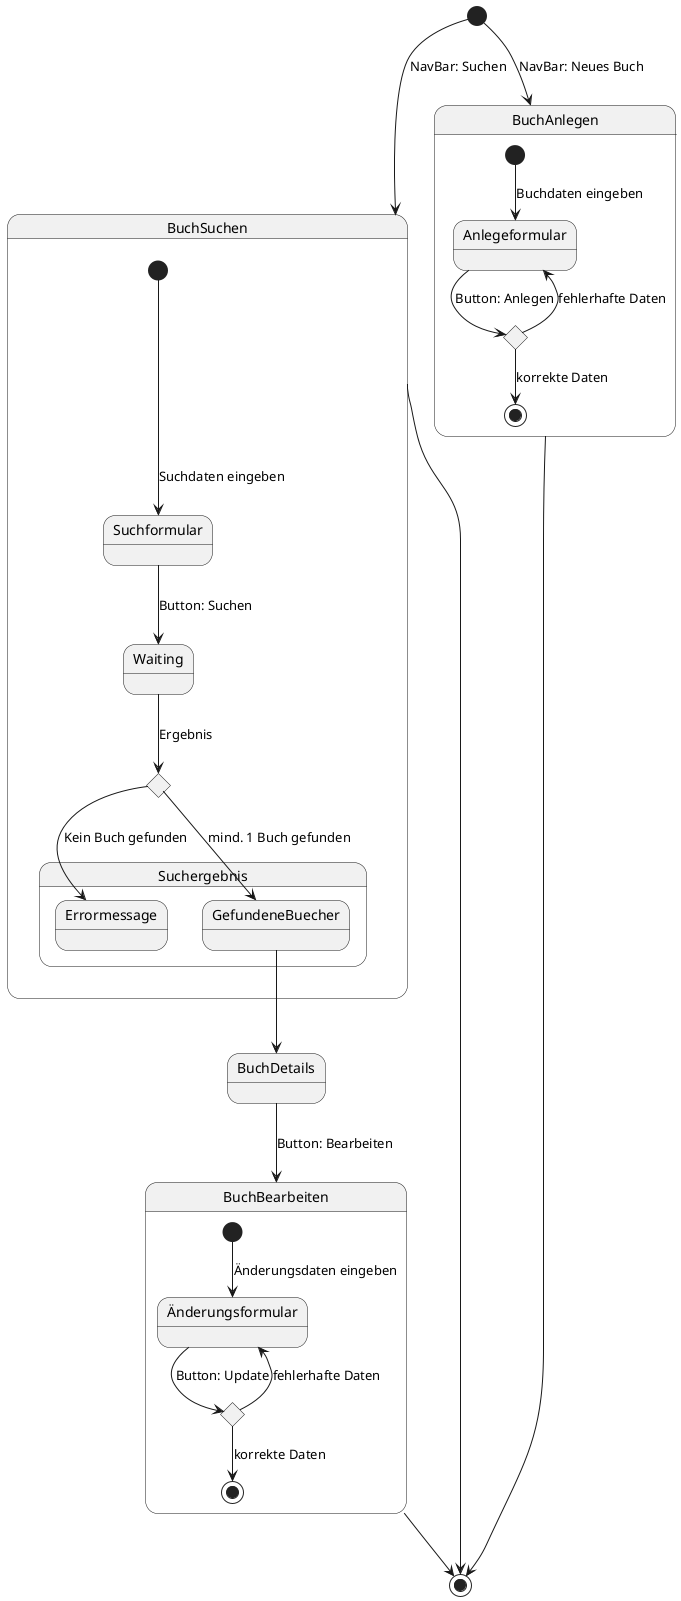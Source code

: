 @startuml
[*] --> BuchSuchen : NavBar: Suchen
[*] --> BuchAnlegen : NavBar: Neues Buch

state  BuchSuchen{
    [*] --> Suchformular : Suchdaten eingeben
    Suchformular --> Waiting : Button: Suchen
    state cSuchen <<choice>>
    Waiting --> cSuchen : Ergebnis

    state Suchergebnis {
     cSuchen --> Errormessage : Kein Buch gefunden
     cSuchen --> GefundeneBuecher : mind. 1 Buch gefunden
    }
}

GefundeneBuecher --> BuchDetails

BuchDetails --> BuchBearbeiten : Button: Bearbeiten

state BuchAnlegen {
    [*] --> Anlegeformular : Buchdaten eingeben
    state cAnlegen <<choice>>
    Anlegeformular --> cAnlegen : Button: Anlegen
    cAnlegen --> Anlegeformular : fehlerhafte Daten
    cAnlegen --> [*] : korrekte Daten
}

state BuchBearbeiten {
    [*] --> Änderungsformular : Änderungsdaten eingeben
    state cBearbeiten <<choice>>
    Änderungsformular --> cBearbeiten : Button: Update
    cBearbeiten --> Änderungsformular : fehlerhafte Daten
    cBearbeiten --> [*] : korrekte Daten
}

BuchSuchen --> [*]
BuchAnlegen --> [*]
BuchBearbeiten --> [*]
@enduml
